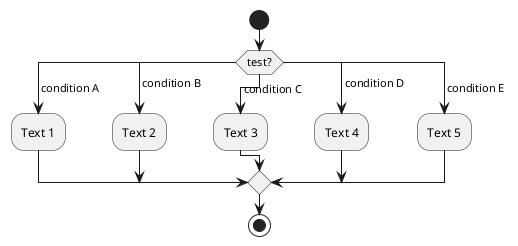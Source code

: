 @startuml
start 
switch (test?)
case ( condition A )
  :Text 1;
case ( condition B ) 
  :Text 2;
case ( condition C )
  :Text 3;
case ( condition D )
  :Text 4;
case ( condition E )
  :Text 5;
endswitch
stop

@enduml